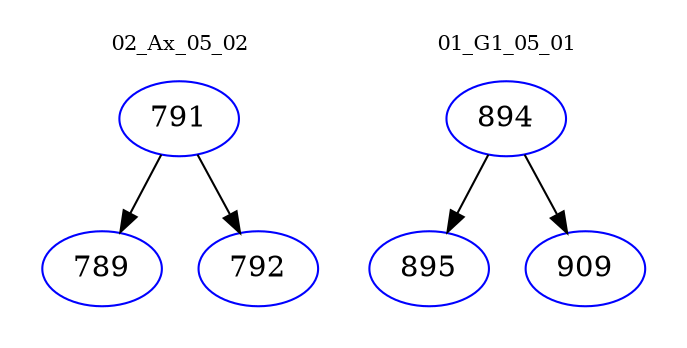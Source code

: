 digraph{
subgraph cluster_0 {
color = white
label = "02_Ax_05_02";
fontsize=10;
T0_791 [label="791", color="blue"]
T0_791 -> T0_789 [color="black"]
T0_789 [label="789", color="blue"]
T0_791 -> T0_792 [color="black"]
T0_792 [label="792", color="blue"]
}
subgraph cluster_1 {
color = white
label = "01_G1_05_01";
fontsize=10;
T1_894 [label="894", color="blue"]
T1_894 -> T1_895 [color="black"]
T1_895 [label="895", color="blue"]
T1_894 -> T1_909 [color="black"]
T1_909 [label="909", color="blue"]
}
}
